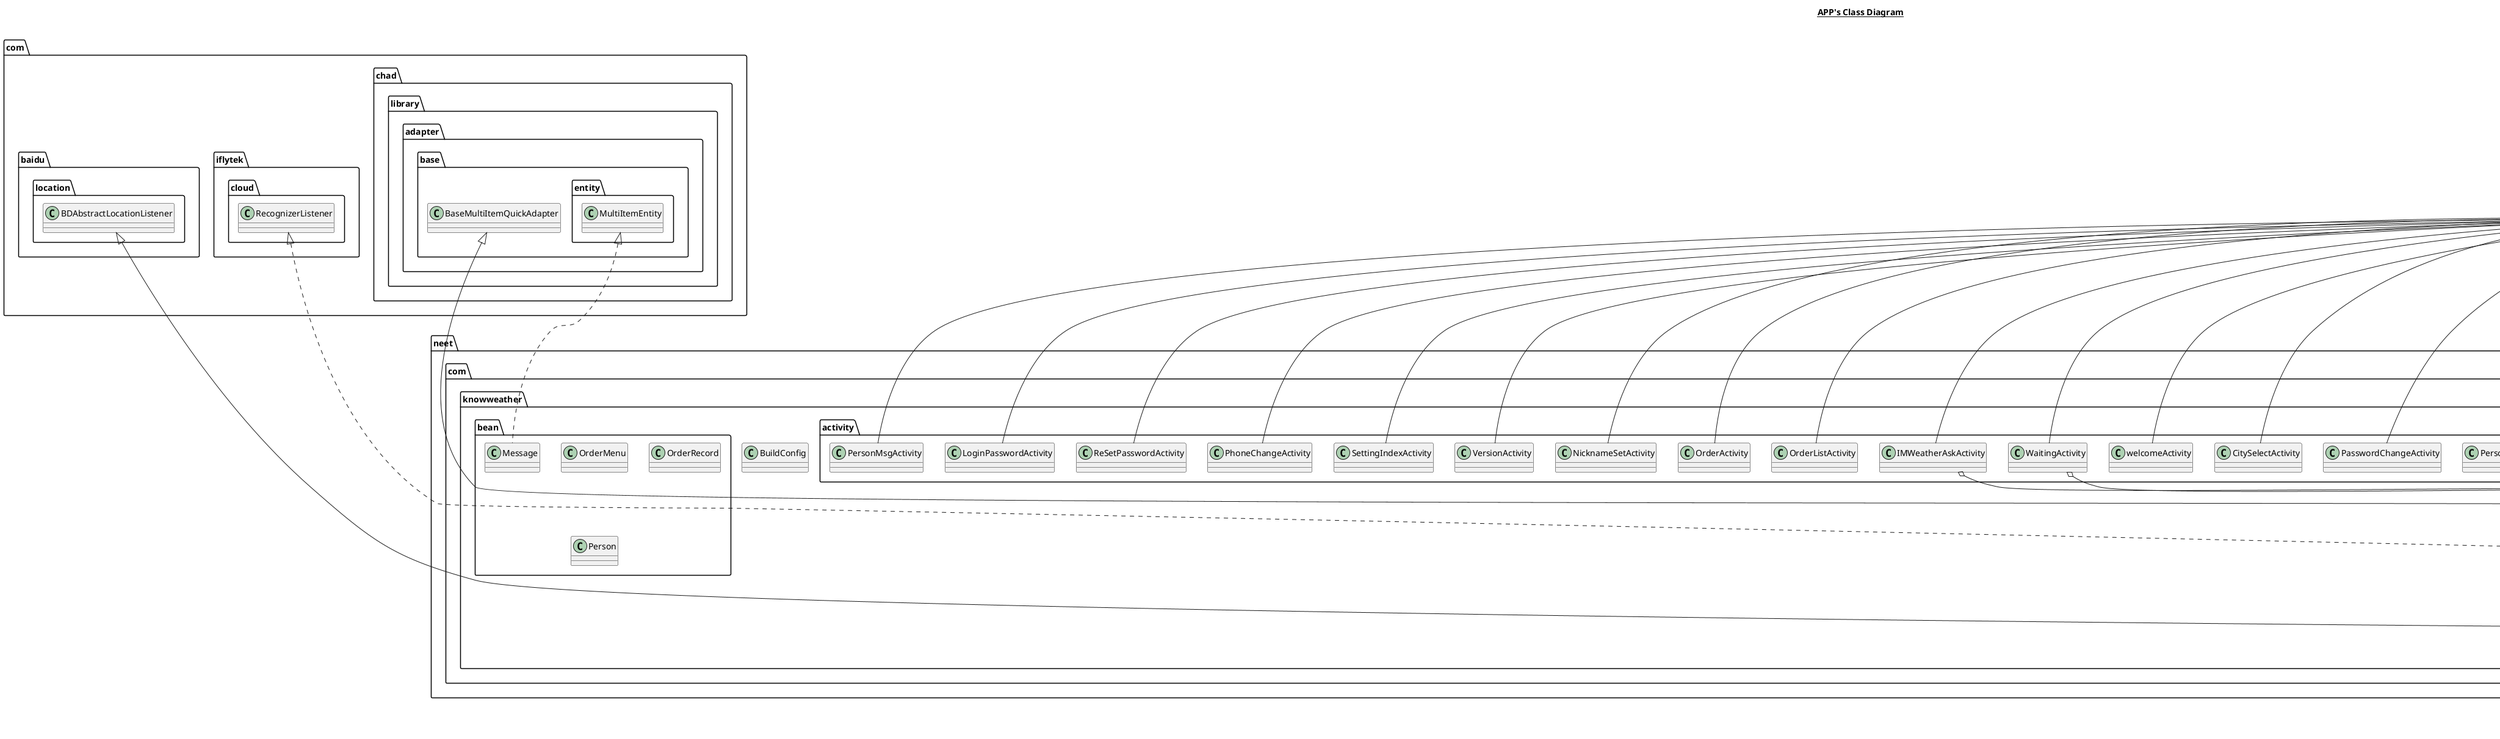 @startuml

title __APP's Class Diagram__\n

  namespace neet.com.knowweather {
    namespace Adapter {
      class neet.com.knowweather.Adapter.ChatAdapter {
      }
    }
  }
  

  namespace neet.com.knowweather {
    class neet.com.knowweather.BuildConfig {
    }
  }
  

  namespace neet.com.knowweather {
    class neet.com.knowweather.BuildConfig {
    }
  }
  

  namespace neet.com.knowweather {
    class neet.com.knowweather.MainActivity {
    }
  }
  

  namespace neet.com.knowweather {
    namespace SettingApps {
      class neet.com.knowweather.SettingApps.UserSettingApplication {
      }
    }
  }
  

  namespace neet.com.knowweather {
    namespace TempTestActivity {
      class neet.com.knowweather.TempTestActivity.ChatActivity {
      }
    }
  }
  

  namespace neet.com.knowweather {
    namespace TempTestActivity {
      class neet.com.knowweather.TempTestActivity.LocationActivity {
      }
    }
  }
  

  namespace neet.com.knowweather {
    namespace activity {
      class neet.com.knowweather.activity.CitySelectActivity {
      }
    }
  }
  

  namespace neet.com.knowweather {
    namespace activity {
      class neet.com.knowweather.activity.ForgetPassowrdActivity {
      }
    }
  }
  

  namespace neet.com.knowweather {
    namespace activity {
      class neet.com.knowweather.activity.FullverActivity {
      }
    }
  }
  

  namespace neet.com.knowweather {
    namespace activity {
      class neet.com.knowweather.activity.IMWeatherAskActivity {
      }
    }
  }
  

  namespace neet.com.knowweather {
    namespace activity {
      class neet.com.knowweather.activity.IndexActivity {
      }
    }
  }
  

  namespace neet.com.knowweather {
    namespace activity {
      class neet.com.knowweather.activity.IndexNA {
      }
    }
  }
  

  namespace neet.com.knowweather {
    namespace activity {
      class neet.com.knowweather.activity.LoginPasswordActivity {
      }
    }
  }
  

  namespace neet.com.knowweather {
    namespace activity {
      class neet.com.knowweather.activity.LogupActivity {
      }
    }
  }
  

  namespace neet.com.knowweather {
    namespace activity {
      class neet.com.knowweather.activity.NicknameSetActivity {
      }
    }
  }
  

  namespace neet.com.knowweather {
    namespace activity {
      class neet.com.knowweather.activity.OrderActivity {
      }
    }
  }
  

  namespace neet.com.knowweather {
    namespace activity {
      class neet.com.knowweather.activity.OrderListActivity {
      }
    }
  }
  

  namespace neet.com.knowweather {
    namespace activity {
      class neet.com.knowweather.activity.PasswordChangeActivity {
      }
    }
  }
  

  namespace neet.com.knowweather {
    namespace activity {
      class neet.com.knowweather.activity.PersonCenterActivity {
      }
    }
  }
  

  namespace neet.com.knowweather {
    namespace activity {
      class neet.com.knowweather.activity.PersonMsgActivity {
      }
    }
  }
  

  namespace neet.com.knowweather {
    namespace activity {
      class neet.com.knowweather.activity.PhoneChangeActivity {
      }
    }
  }
  

  namespace neet.com.knowweather {
    namespace activity {
      class neet.com.knowweather.activity.PhoneChangesActivity {
      }
    }
  }
  

  namespace neet.com.knowweather {
    namespace activity {
      class neet.com.knowweather.activity.ReSetPasswordActivity {
      }
    }
  }
  

  namespace neet.com.knowweather {
    namespace activity {
      class neet.com.knowweather.activity.SettingActivity {
      }
    }
  }
  

  namespace neet.com.knowweather {
    namespace activity {
      class neet.com.knowweather.activity.SettingIndexActivity {
      }
    }
  }
  

  namespace neet.com.knowweather {
    namespace activity {
      class neet.com.knowweather.activity.VersionActivity {
      }
    }
  }
  

  namespace neet.com.knowweather {
    namespace activity {
      class neet.com.knowweather.activity.WaitingActivity {
      }
    }
  }
  

  namespace neet.com.knowweather {
    namespace activity {
      class neet.com.knowweather.activity.login_vercode {
      }
    }
  }
  

  namespace neet.com.knowweather {
    namespace activity {
      class neet.com.knowweather.activity.welcomeActivity {
      }
    }
  }
  

  namespace neet.com.knowweather {
    namespace bean {
      class neet.com.knowweather.bean.Message {
      }
    }
  }
  

  namespace neet.com.knowweather {
    namespace bean {
      class neet.com.knowweather.bean.OrderMenu {
      }
    }
  }
  

  namespace neet.com.knowweather {
    namespace bean {
      class neet.com.knowweather.bean.OrderRecord {
      }
    }
  }
  

  namespace neet.com.knowweather {
    namespace bean {
      class neet.com.knowweather.bean.Person {
      }
    }
  }
  

  namespace neet.com.knowweather {
    namespace tool {
      class neet.com.knowweather.tool.GetLocation {
      }
    }
  }
  

  namespace neet.com.knowweather {
    namespace tool {
      class neet.com.knowweather.tool.GetWeather {
      }
    }
  }
  

  namespace neet.com.knowweather {
    namespace tool {
      class neet.com.knowweather.tool.MyLocationListener {
      }
    }
  }
  

  namespace neet.com.knowweather {
    namespace tool {
      class neet.com.knowweather.tool.SMSToll {
      }
    }
  }
  

  namespace neet.com.knowweather {
    namespace tool {
      class neet.com.knowweather.tool.VoiceToText {
      }
    }
  }
  

  neet.com.knowweather.Adapter.ChatAdapter -up-|> com.chad.library.adapter.base.BaseMultiItemQuickAdapter
  neet.com.knowweather.MainActivity -up-|> android.support.v7.app.AppCompatActivity
  neet.com.knowweather.SettingApps.UserSettingApplication -up-|> android.app.Application
  neet.com.knowweather.TempTestActivity.ChatActivity -up-|> android.support.v7.app.AppCompatActivity
  neet.com.knowweather.TempTestActivity.ChatActivity o-- neet.com.knowweather.Adapter.ChatAdapter : chatAdapter
  neet.com.knowweather.TempTestActivity.LocationActivity -up-|> android.support.v7.app.AppCompatActivity
  neet.com.knowweather.TempTestActivity.LocationActivity o-- neet.com.knowweather.tool.MyLocationListener : myListener
  neet.com.knowweather.activity.CitySelectActivity -up-|> android.support.v7.app.AppCompatActivity
  neet.com.knowweather.activity.ForgetPassowrdActivity .up.|> android.view.View.OnClickListener
  neet.com.knowweather.activity.ForgetPassowrdActivity -up-|> android.support.v7.app.AppCompatActivity
  neet.com.knowweather.activity.ForgetPassowrdActivity o-- neet.com.knowweather.tool.SMSToll : smsToll
  neet.com.knowweather.activity.FullverActivity -up-|> android.support.v7.app.AppCompatActivity
  neet.com.knowweather.activity.IMWeatherAskActivity -up-|> android.support.v7.app.AppCompatActivity
  neet.com.knowweather.activity.IMWeatherAskActivity o-- neet.com.knowweather.Adapter.ChatAdapter : chatAdapter
  neet.com.knowweather.activity.IMWeatherAskActivity o-- neet.com.knowweather.activity.IMWeatherAskActivity.mRecognizerListener : mRecognizerListener
  neet.com.knowweather.activity.IndexActivity .up.|> android.view.View.OnClickListener
  neet.com.knowweather.activity.IndexActivity -up-|> android.support.v7.app.AppCompatActivity
  neet.com.knowweather.activity.IndexNA -up-|> android.support.v7.app.AppCompatActivity
  neet.com.knowweather.activity.LoginPasswordActivity -up-|> android.support.v7.app.AppCompatActivity
  neet.com.knowweather.activity.LogupActivity .up.|> android.view.View.OnClickListener
  neet.com.knowweather.activity.LogupActivity -up-|> android.support.v7.app.AppCompatActivity
  neet.com.knowweather.activity.LogupActivity o-- neet.com.knowweather.tool.SMSToll : smsToll
  neet.com.knowweather.activity.NicknameSetActivity -up-|> android.support.v7.app.AppCompatActivity
  neet.com.knowweather.activity.OrderActivity -up-|> android.support.v7.app.AppCompatActivity
  neet.com.knowweather.activity.OrderListActivity -up-|> android.support.v7.app.AppCompatActivity
  neet.com.knowweather.activity.PasswordChangeActivity -up-|> android.support.v7.app.AppCompatActivity
  neet.com.knowweather.activity.PersonCenterActivity -up-|> android.support.v7.app.AppCompatActivity
  neet.com.knowweather.activity.PersonMsgActivity -up-|> android.support.v7.app.AppCompatActivity
  neet.com.knowweather.activity.PhoneChangeActivity -up-|> android.support.v7.app.AppCompatActivity
  neet.com.knowweather.activity.PhoneChangesActivity -up-|> android.support.v7.app.AppCompatActivity
  neet.com.knowweather.activity.ReSetPasswordActivity -up-|> android.support.v7.app.AppCompatActivity
  neet.com.knowweather.activity.SettingActivity .up.|> android.view.View.OnClickListener
  neet.com.knowweather.activity.SettingActivity -up-|> android.support.v7.app.AppCompatActivity
  neet.com.knowweather.activity.SettingActivity o-- neet.com.knowweather.SettingApps.UserSettingApplication : userSettingApplication
  neet.com.knowweather.activity.SettingIndexActivity -up-|> android.support.v7.app.AppCompatActivity
  neet.com.knowweather.activity.VersionActivity -up-|> android.support.v7.app.AppCompatActivity
  neet.com.knowweather.activity.WaitingActivity -up-|> android.support.v7.app.AppCompatActivity
  neet.com.knowweather.activity.WaitingActivity o-- neet.com.knowweather.SettingApps.UserSettingApplication : userSettingApplication
  neet.com.knowweather.activity.login_vercode .up.|> android.view.View.OnClickListener
  neet.com.knowweather.activity.login_vercode -up-|> android.support.v7.app.AppCompatActivity
  neet.com.knowweather.activity.login_vercode o-- neet.com.knowweather.tool.SMSToll : smsToll
  neet.com.knowweather.activity.welcomeActivity -up-|> android.support.v7.app.AppCompatActivity
  neet.com.knowweather.bean.Message .up.|> com.chad.library.adapter.base.entity.MultiItemEntity
  neet.com.knowweather.tool.GetLocation o-- neet.com.knowweather.tool.MyLocationListener : myListener
  neet.com.knowweather.tool.MyLocationListener -up-|> com.baidu.location.BDAbstractLocationListener
  neet.com.knowweather.tool.VoiceToText .up.|> com.iflytek.cloud.RecognizerListener


right footer


PlantUML diagram generated by SketchIt! (https://bitbucket.org/pmesmeur/sketch.it)
For more information about this tool, please contact philippe.mesmeur@gmail.com
endfooter

@enduml

